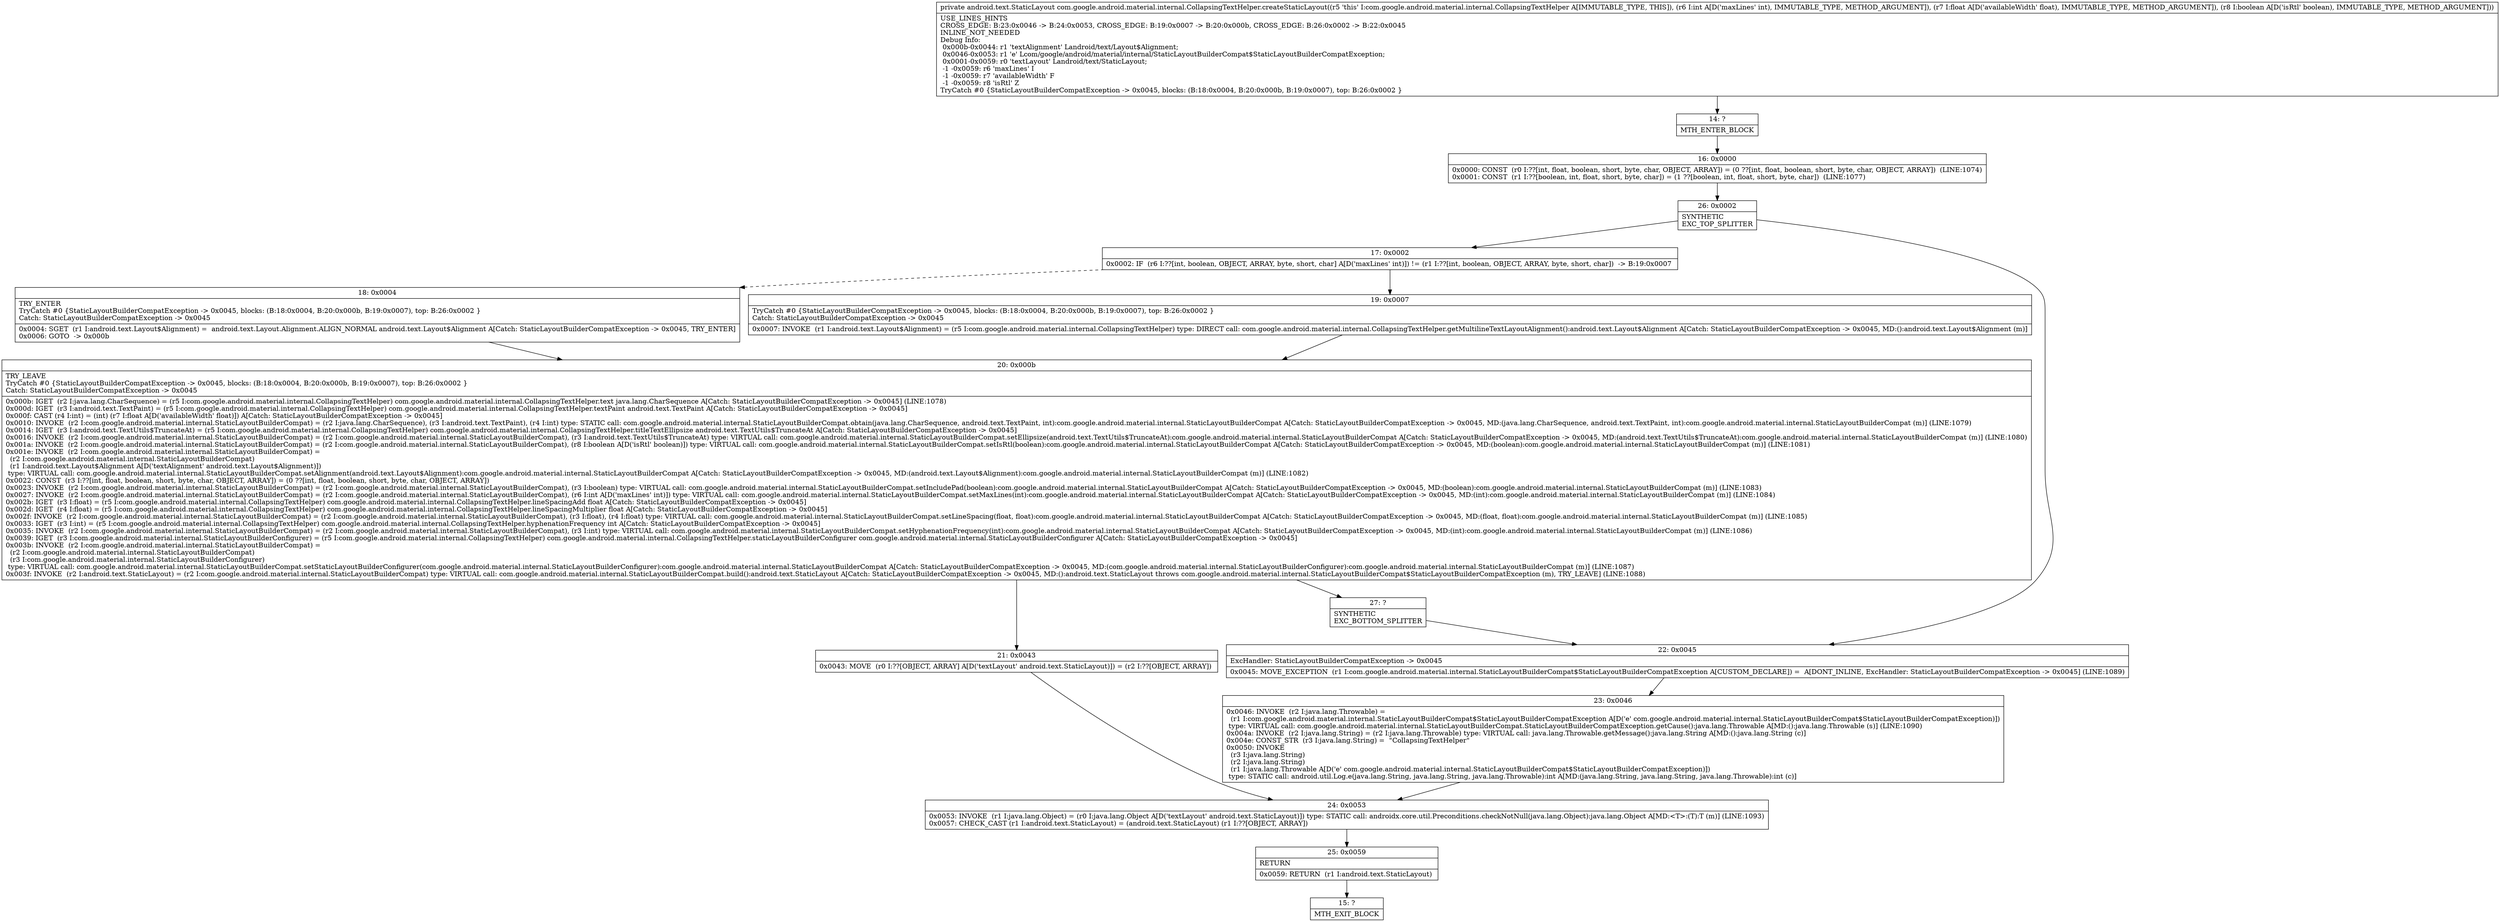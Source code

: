 digraph "CFG forcom.google.android.material.internal.CollapsingTextHelper.createStaticLayout(IFZ)Landroid\/text\/StaticLayout;" {
Node_14 [shape=record,label="{14\:\ ?|MTH_ENTER_BLOCK\l}"];
Node_16 [shape=record,label="{16\:\ 0x0000|0x0000: CONST  (r0 I:??[int, float, boolean, short, byte, char, OBJECT, ARRAY]) = (0 ??[int, float, boolean, short, byte, char, OBJECT, ARRAY])  (LINE:1074)\l0x0001: CONST  (r1 I:??[boolean, int, float, short, byte, char]) = (1 ??[boolean, int, float, short, byte, char])  (LINE:1077)\l}"];
Node_26 [shape=record,label="{26\:\ 0x0002|SYNTHETIC\lEXC_TOP_SPLITTER\l}"];
Node_17 [shape=record,label="{17\:\ 0x0002|0x0002: IF  (r6 I:??[int, boolean, OBJECT, ARRAY, byte, short, char] A[D('maxLines' int)]) != (r1 I:??[int, boolean, OBJECT, ARRAY, byte, short, char])  \-\> B:19:0x0007 \l}"];
Node_18 [shape=record,label="{18\:\ 0x0004|TRY_ENTER\lTryCatch #0 \{StaticLayoutBuilderCompatException \-\> 0x0045, blocks: (B:18:0x0004, B:20:0x000b, B:19:0x0007), top: B:26:0x0002 \}\lCatch: StaticLayoutBuilderCompatException \-\> 0x0045\l|0x0004: SGET  (r1 I:android.text.Layout$Alignment) =  android.text.Layout.Alignment.ALIGN_NORMAL android.text.Layout$Alignment A[Catch: StaticLayoutBuilderCompatException \-\> 0x0045, TRY_ENTER]\l0x0006: GOTO  \-\> 0x000b \l}"];
Node_20 [shape=record,label="{20\:\ 0x000b|TRY_LEAVE\lTryCatch #0 \{StaticLayoutBuilderCompatException \-\> 0x0045, blocks: (B:18:0x0004, B:20:0x000b, B:19:0x0007), top: B:26:0x0002 \}\lCatch: StaticLayoutBuilderCompatException \-\> 0x0045\l|0x000b: IGET  (r2 I:java.lang.CharSequence) = (r5 I:com.google.android.material.internal.CollapsingTextHelper) com.google.android.material.internal.CollapsingTextHelper.text java.lang.CharSequence A[Catch: StaticLayoutBuilderCompatException \-\> 0x0045] (LINE:1078)\l0x000d: IGET  (r3 I:android.text.TextPaint) = (r5 I:com.google.android.material.internal.CollapsingTextHelper) com.google.android.material.internal.CollapsingTextHelper.textPaint android.text.TextPaint A[Catch: StaticLayoutBuilderCompatException \-\> 0x0045]\l0x000f: CAST (r4 I:int) = (int) (r7 I:float A[D('availableWidth' float)]) A[Catch: StaticLayoutBuilderCompatException \-\> 0x0045]\l0x0010: INVOKE  (r2 I:com.google.android.material.internal.StaticLayoutBuilderCompat) = (r2 I:java.lang.CharSequence), (r3 I:android.text.TextPaint), (r4 I:int) type: STATIC call: com.google.android.material.internal.StaticLayoutBuilderCompat.obtain(java.lang.CharSequence, android.text.TextPaint, int):com.google.android.material.internal.StaticLayoutBuilderCompat A[Catch: StaticLayoutBuilderCompatException \-\> 0x0045, MD:(java.lang.CharSequence, android.text.TextPaint, int):com.google.android.material.internal.StaticLayoutBuilderCompat (m)] (LINE:1079)\l0x0014: IGET  (r3 I:android.text.TextUtils$TruncateAt) = (r5 I:com.google.android.material.internal.CollapsingTextHelper) com.google.android.material.internal.CollapsingTextHelper.titleTextEllipsize android.text.TextUtils$TruncateAt A[Catch: StaticLayoutBuilderCompatException \-\> 0x0045]\l0x0016: INVOKE  (r2 I:com.google.android.material.internal.StaticLayoutBuilderCompat) = (r2 I:com.google.android.material.internal.StaticLayoutBuilderCompat), (r3 I:android.text.TextUtils$TruncateAt) type: VIRTUAL call: com.google.android.material.internal.StaticLayoutBuilderCompat.setEllipsize(android.text.TextUtils$TruncateAt):com.google.android.material.internal.StaticLayoutBuilderCompat A[Catch: StaticLayoutBuilderCompatException \-\> 0x0045, MD:(android.text.TextUtils$TruncateAt):com.google.android.material.internal.StaticLayoutBuilderCompat (m)] (LINE:1080)\l0x001a: INVOKE  (r2 I:com.google.android.material.internal.StaticLayoutBuilderCompat) = (r2 I:com.google.android.material.internal.StaticLayoutBuilderCompat), (r8 I:boolean A[D('isRtl' boolean)]) type: VIRTUAL call: com.google.android.material.internal.StaticLayoutBuilderCompat.setIsRtl(boolean):com.google.android.material.internal.StaticLayoutBuilderCompat A[Catch: StaticLayoutBuilderCompatException \-\> 0x0045, MD:(boolean):com.google.android.material.internal.StaticLayoutBuilderCompat (m)] (LINE:1081)\l0x001e: INVOKE  (r2 I:com.google.android.material.internal.StaticLayoutBuilderCompat) = \l  (r2 I:com.google.android.material.internal.StaticLayoutBuilderCompat)\l  (r1 I:android.text.Layout$Alignment A[D('textAlignment' android.text.Layout$Alignment)])\l type: VIRTUAL call: com.google.android.material.internal.StaticLayoutBuilderCompat.setAlignment(android.text.Layout$Alignment):com.google.android.material.internal.StaticLayoutBuilderCompat A[Catch: StaticLayoutBuilderCompatException \-\> 0x0045, MD:(android.text.Layout$Alignment):com.google.android.material.internal.StaticLayoutBuilderCompat (m)] (LINE:1082)\l0x0022: CONST  (r3 I:??[int, float, boolean, short, byte, char, OBJECT, ARRAY]) = (0 ??[int, float, boolean, short, byte, char, OBJECT, ARRAY]) \l0x0023: INVOKE  (r2 I:com.google.android.material.internal.StaticLayoutBuilderCompat) = (r2 I:com.google.android.material.internal.StaticLayoutBuilderCompat), (r3 I:boolean) type: VIRTUAL call: com.google.android.material.internal.StaticLayoutBuilderCompat.setIncludePad(boolean):com.google.android.material.internal.StaticLayoutBuilderCompat A[Catch: StaticLayoutBuilderCompatException \-\> 0x0045, MD:(boolean):com.google.android.material.internal.StaticLayoutBuilderCompat (m)] (LINE:1083)\l0x0027: INVOKE  (r2 I:com.google.android.material.internal.StaticLayoutBuilderCompat) = (r2 I:com.google.android.material.internal.StaticLayoutBuilderCompat), (r6 I:int A[D('maxLines' int)]) type: VIRTUAL call: com.google.android.material.internal.StaticLayoutBuilderCompat.setMaxLines(int):com.google.android.material.internal.StaticLayoutBuilderCompat A[Catch: StaticLayoutBuilderCompatException \-\> 0x0045, MD:(int):com.google.android.material.internal.StaticLayoutBuilderCompat (m)] (LINE:1084)\l0x002b: IGET  (r3 I:float) = (r5 I:com.google.android.material.internal.CollapsingTextHelper) com.google.android.material.internal.CollapsingTextHelper.lineSpacingAdd float A[Catch: StaticLayoutBuilderCompatException \-\> 0x0045]\l0x002d: IGET  (r4 I:float) = (r5 I:com.google.android.material.internal.CollapsingTextHelper) com.google.android.material.internal.CollapsingTextHelper.lineSpacingMultiplier float A[Catch: StaticLayoutBuilderCompatException \-\> 0x0045]\l0x002f: INVOKE  (r2 I:com.google.android.material.internal.StaticLayoutBuilderCompat) = (r2 I:com.google.android.material.internal.StaticLayoutBuilderCompat), (r3 I:float), (r4 I:float) type: VIRTUAL call: com.google.android.material.internal.StaticLayoutBuilderCompat.setLineSpacing(float, float):com.google.android.material.internal.StaticLayoutBuilderCompat A[Catch: StaticLayoutBuilderCompatException \-\> 0x0045, MD:(float, float):com.google.android.material.internal.StaticLayoutBuilderCompat (m)] (LINE:1085)\l0x0033: IGET  (r3 I:int) = (r5 I:com.google.android.material.internal.CollapsingTextHelper) com.google.android.material.internal.CollapsingTextHelper.hyphenationFrequency int A[Catch: StaticLayoutBuilderCompatException \-\> 0x0045]\l0x0035: INVOKE  (r2 I:com.google.android.material.internal.StaticLayoutBuilderCompat) = (r2 I:com.google.android.material.internal.StaticLayoutBuilderCompat), (r3 I:int) type: VIRTUAL call: com.google.android.material.internal.StaticLayoutBuilderCompat.setHyphenationFrequency(int):com.google.android.material.internal.StaticLayoutBuilderCompat A[Catch: StaticLayoutBuilderCompatException \-\> 0x0045, MD:(int):com.google.android.material.internal.StaticLayoutBuilderCompat (m)] (LINE:1086)\l0x0039: IGET  (r3 I:com.google.android.material.internal.StaticLayoutBuilderConfigurer) = (r5 I:com.google.android.material.internal.CollapsingTextHelper) com.google.android.material.internal.CollapsingTextHelper.staticLayoutBuilderConfigurer com.google.android.material.internal.StaticLayoutBuilderConfigurer A[Catch: StaticLayoutBuilderCompatException \-\> 0x0045]\l0x003b: INVOKE  (r2 I:com.google.android.material.internal.StaticLayoutBuilderCompat) = \l  (r2 I:com.google.android.material.internal.StaticLayoutBuilderCompat)\l  (r3 I:com.google.android.material.internal.StaticLayoutBuilderConfigurer)\l type: VIRTUAL call: com.google.android.material.internal.StaticLayoutBuilderCompat.setStaticLayoutBuilderConfigurer(com.google.android.material.internal.StaticLayoutBuilderConfigurer):com.google.android.material.internal.StaticLayoutBuilderCompat A[Catch: StaticLayoutBuilderCompatException \-\> 0x0045, MD:(com.google.android.material.internal.StaticLayoutBuilderConfigurer):com.google.android.material.internal.StaticLayoutBuilderCompat (m)] (LINE:1087)\l0x003f: INVOKE  (r2 I:android.text.StaticLayout) = (r2 I:com.google.android.material.internal.StaticLayoutBuilderCompat) type: VIRTUAL call: com.google.android.material.internal.StaticLayoutBuilderCompat.build():android.text.StaticLayout A[Catch: StaticLayoutBuilderCompatException \-\> 0x0045, MD:():android.text.StaticLayout throws com.google.android.material.internal.StaticLayoutBuilderCompat$StaticLayoutBuilderCompatException (m), TRY_LEAVE] (LINE:1088)\l}"];
Node_21 [shape=record,label="{21\:\ 0x0043|0x0043: MOVE  (r0 I:??[OBJECT, ARRAY] A[D('textLayout' android.text.StaticLayout)]) = (r2 I:??[OBJECT, ARRAY]) \l}"];
Node_24 [shape=record,label="{24\:\ 0x0053|0x0053: INVOKE  (r1 I:java.lang.Object) = (r0 I:java.lang.Object A[D('textLayout' android.text.StaticLayout)]) type: STATIC call: androidx.core.util.Preconditions.checkNotNull(java.lang.Object):java.lang.Object A[MD:\<T\>:(T):T (m)] (LINE:1093)\l0x0057: CHECK_CAST (r1 I:android.text.StaticLayout) = (android.text.StaticLayout) (r1 I:??[OBJECT, ARRAY]) \l}"];
Node_25 [shape=record,label="{25\:\ 0x0059|RETURN\l|0x0059: RETURN  (r1 I:android.text.StaticLayout) \l}"];
Node_15 [shape=record,label="{15\:\ ?|MTH_EXIT_BLOCK\l}"];
Node_27 [shape=record,label="{27\:\ ?|SYNTHETIC\lEXC_BOTTOM_SPLITTER\l}"];
Node_19 [shape=record,label="{19\:\ 0x0007|TryCatch #0 \{StaticLayoutBuilderCompatException \-\> 0x0045, blocks: (B:18:0x0004, B:20:0x000b, B:19:0x0007), top: B:26:0x0002 \}\lCatch: StaticLayoutBuilderCompatException \-\> 0x0045\l|0x0007: INVOKE  (r1 I:android.text.Layout$Alignment) = (r5 I:com.google.android.material.internal.CollapsingTextHelper) type: DIRECT call: com.google.android.material.internal.CollapsingTextHelper.getMultilineTextLayoutAlignment():android.text.Layout$Alignment A[Catch: StaticLayoutBuilderCompatException \-\> 0x0045, MD:():android.text.Layout$Alignment (m)]\l}"];
Node_22 [shape=record,label="{22\:\ 0x0045|ExcHandler: StaticLayoutBuilderCompatException \-\> 0x0045\l|0x0045: MOVE_EXCEPTION  (r1 I:com.google.android.material.internal.StaticLayoutBuilderCompat$StaticLayoutBuilderCompatException A[CUSTOM_DECLARE]) =  A[DONT_INLINE, ExcHandler: StaticLayoutBuilderCompatException \-\> 0x0045] (LINE:1089)\l}"];
Node_23 [shape=record,label="{23\:\ 0x0046|0x0046: INVOKE  (r2 I:java.lang.Throwable) = \l  (r1 I:com.google.android.material.internal.StaticLayoutBuilderCompat$StaticLayoutBuilderCompatException A[D('e' com.google.android.material.internal.StaticLayoutBuilderCompat$StaticLayoutBuilderCompatException)])\l type: VIRTUAL call: com.google.android.material.internal.StaticLayoutBuilderCompat.StaticLayoutBuilderCompatException.getCause():java.lang.Throwable A[MD:():java.lang.Throwable (s)] (LINE:1090)\l0x004a: INVOKE  (r2 I:java.lang.String) = (r2 I:java.lang.Throwable) type: VIRTUAL call: java.lang.Throwable.getMessage():java.lang.String A[MD:():java.lang.String (c)]\l0x004e: CONST_STR  (r3 I:java.lang.String) =  \"CollapsingTextHelper\" \l0x0050: INVOKE  \l  (r3 I:java.lang.String)\l  (r2 I:java.lang.String)\l  (r1 I:java.lang.Throwable A[D('e' com.google.android.material.internal.StaticLayoutBuilderCompat$StaticLayoutBuilderCompatException)])\l type: STATIC call: android.util.Log.e(java.lang.String, java.lang.String, java.lang.Throwable):int A[MD:(java.lang.String, java.lang.String, java.lang.Throwable):int (c)]\l}"];
MethodNode[shape=record,label="{private android.text.StaticLayout com.google.android.material.internal.CollapsingTextHelper.createStaticLayout((r5 'this' I:com.google.android.material.internal.CollapsingTextHelper A[IMMUTABLE_TYPE, THIS]), (r6 I:int A[D('maxLines' int), IMMUTABLE_TYPE, METHOD_ARGUMENT]), (r7 I:float A[D('availableWidth' float), IMMUTABLE_TYPE, METHOD_ARGUMENT]), (r8 I:boolean A[D('isRtl' boolean), IMMUTABLE_TYPE, METHOD_ARGUMENT]))  | USE_LINES_HINTS\lCROSS_EDGE: B:23:0x0046 \-\> B:24:0x0053, CROSS_EDGE: B:19:0x0007 \-\> B:20:0x000b, CROSS_EDGE: B:26:0x0002 \-\> B:22:0x0045\lINLINE_NOT_NEEDED\lDebug Info:\l  0x000b\-0x0044: r1 'textAlignment' Landroid\/text\/Layout$Alignment;\l  0x0046\-0x0053: r1 'e' Lcom\/google\/android\/material\/internal\/StaticLayoutBuilderCompat$StaticLayoutBuilderCompatException;\l  0x0001\-0x0059: r0 'textLayout' Landroid\/text\/StaticLayout;\l  \-1 \-0x0059: r6 'maxLines' I\l  \-1 \-0x0059: r7 'availableWidth' F\l  \-1 \-0x0059: r8 'isRtl' Z\lTryCatch #0 \{StaticLayoutBuilderCompatException \-\> 0x0045, blocks: (B:18:0x0004, B:20:0x000b, B:19:0x0007), top: B:26:0x0002 \}\l}"];
MethodNode -> Node_14;Node_14 -> Node_16;
Node_16 -> Node_26;
Node_26 -> Node_17;
Node_26 -> Node_22;
Node_17 -> Node_18[style=dashed];
Node_17 -> Node_19;
Node_18 -> Node_20;
Node_20 -> Node_21;
Node_20 -> Node_27;
Node_21 -> Node_24;
Node_24 -> Node_25;
Node_25 -> Node_15;
Node_27 -> Node_22;
Node_19 -> Node_20;
Node_22 -> Node_23;
Node_23 -> Node_24;
}

